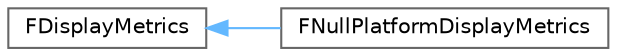 digraph "Graphical Class Hierarchy"
{
 // INTERACTIVE_SVG=YES
 // LATEX_PDF_SIZE
  bgcolor="transparent";
  edge [fontname=Helvetica,fontsize=10,labelfontname=Helvetica,labelfontsize=10];
  node [fontname=Helvetica,fontsize=10,shape=box,height=0.2,width=0.4];
  rankdir="LR";
  Node0 [id="Node000000",label="FDisplayMetrics",height=0.2,width=0.4,color="grey40", fillcolor="white", style="filled",URL="$d9/da0/structFDisplayMetrics.html",tooltip="Contains metrics information for the desktop area."];
  Node0 -> Node1 [id="edge3728_Node000000_Node000001",dir="back",color="steelblue1",style="solid",tooltip=" "];
  Node1 [id="Node000001",label="FNullPlatformDisplayMetrics",height=0.2,width=0.4,color="grey40", fillcolor="white", style="filled",URL="$dd/d0f/structFNullPlatformDisplayMetrics.html",tooltip=" "];
}
